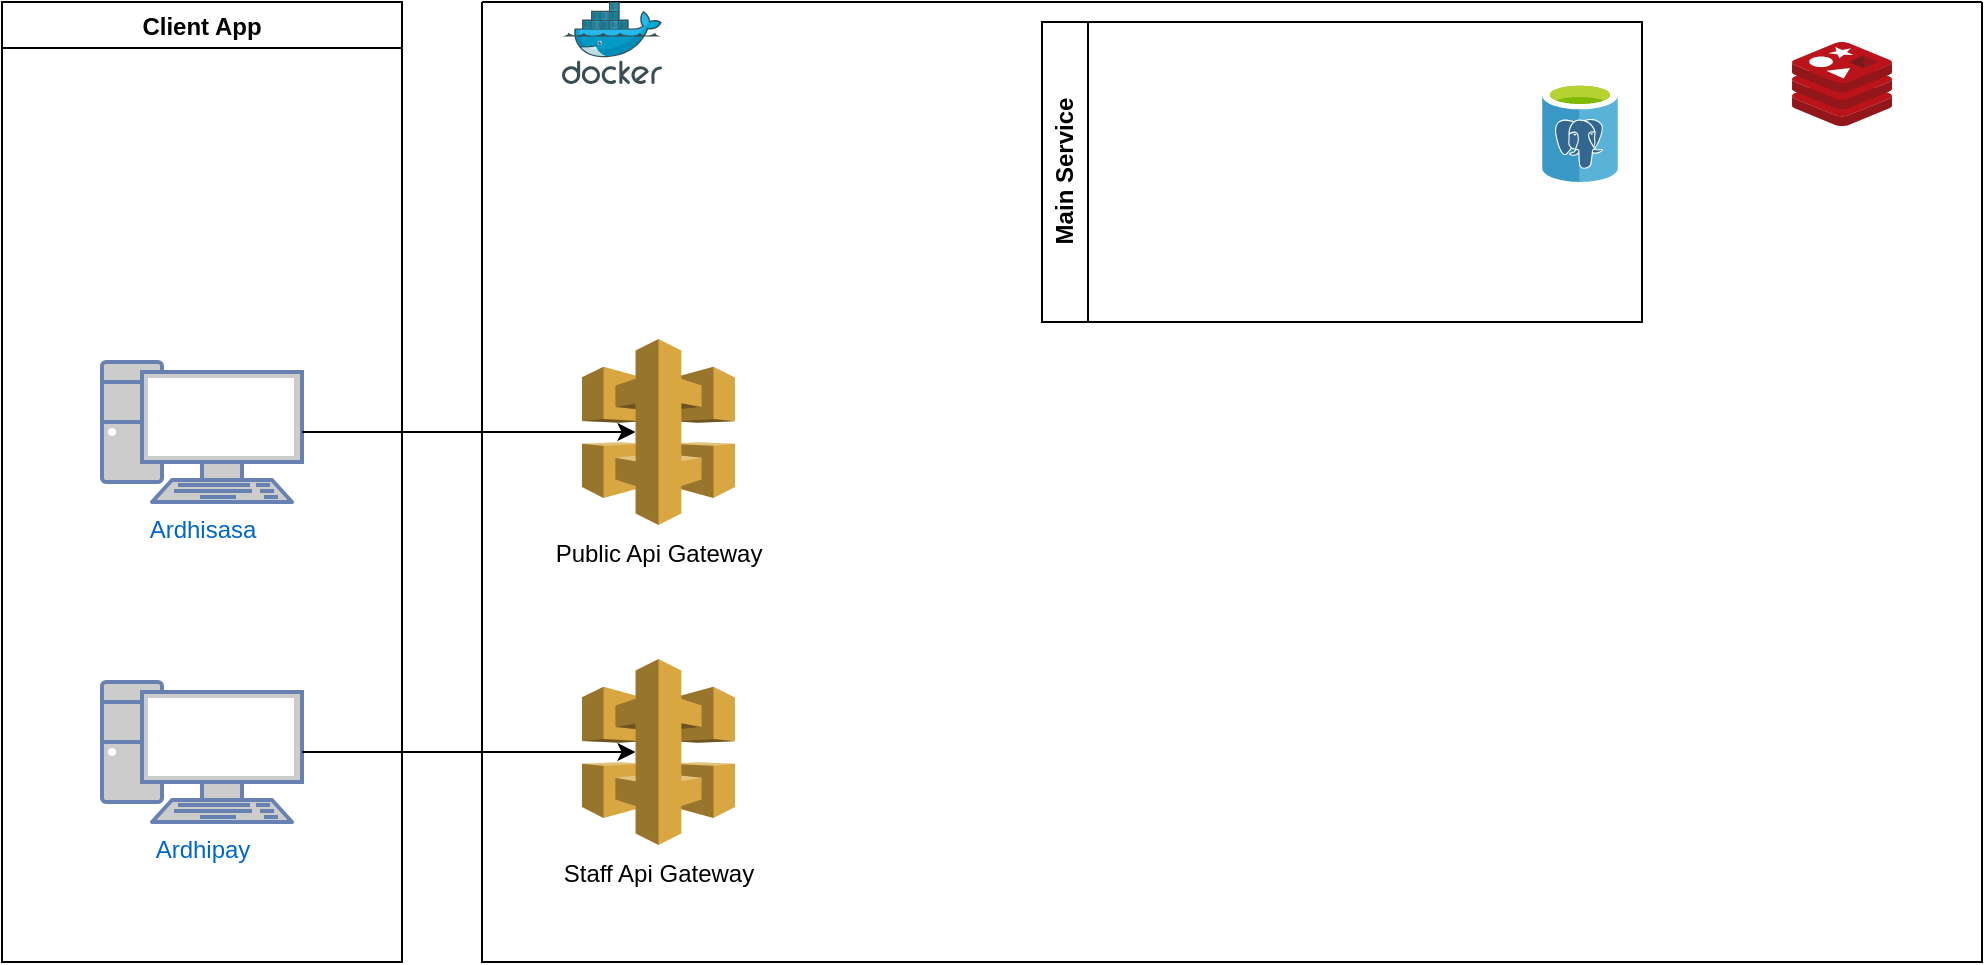 <mxfile version="23.1.5" type="github">
  <diagram name="Page-1" id="X-Ikt2yS38_xHKI1-joO">
    <mxGraphModel dx="1194" dy="640" grid="1" gridSize="10" guides="1" tooltips="1" connect="1" arrows="1" fold="1" page="1" pageScale="1" pageWidth="827" pageHeight="1169" math="0" shadow="0">
      <root>
        <mxCell id="0" />
        <mxCell id="1" parent="0" />
        <mxCell id="FhZttKuwCezYCY0k29h0-20" value="" style="swimlane;startSize=0;" vertex="1" parent="1">
          <mxGeometry x="280" y="40" width="750" height="480" as="geometry" />
        </mxCell>
        <mxCell id="FhZttKuwCezYCY0k29h0-2" value="" style="image;sketch=0;aspect=fixed;html=1;points=[];align=center;fontSize=12;image=img/lib/mscae/Docker.svg;" vertex="1" parent="FhZttKuwCezYCY0k29h0-20">
          <mxGeometry x="40" width="50" height="41" as="geometry" />
        </mxCell>
        <mxCell id="FhZttKuwCezYCY0k29h0-1" value="" style="image;sketch=0;aspect=fixed;html=1;points=[];align=center;fontSize=12;image=img/lib/mscae/Cache_Redis_Product.svg;" vertex="1" parent="FhZttKuwCezYCY0k29h0-20">
          <mxGeometry x="655" y="20" width="50" height="42" as="geometry" />
        </mxCell>
        <mxCell id="FhZttKuwCezYCY0k29h0-26" value="Public Api Gateway" style="outlineConnect=0;dashed=0;verticalLabelPosition=bottom;verticalAlign=top;align=center;html=1;shape=mxgraph.aws3.api_gateway;fillColor=#D9A741;gradientColor=none;" vertex="1" parent="FhZttKuwCezYCY0k29h0-20">
          <mxGeometry x="50" y="168.5" width="76.5" height="93" as="geometry" />
        </mxCell>
        <mxCell id="FhZttKuwCezYCY0k29h0-29" value="Main Service" style="swimlane;horizontal=0;whiteSpace=wrap;html=1;" vertex="1" parent="FhZttKuwCezYCY0k29h0-20">
          <mxGeometry x="280" y="10" width="300" height="150" as="geometry" />
        </mxCell>
        <mxCell id="FhZttKuwCezYCY0k29h0-4" value="" style="image;sketch=0;aspect=fixed;html=1;points=[];align=center;fontSize=12;image=img/lib/mscae/Azure_Database_for_PostgreSQL_servers.svg;" vertex="1" parent="FhZttKuwCezYCY0k29h0-29">
          <mxGeometry x="250" y="30" width="38" height="50" as="geometry" />
        </mxCell>
        <mxCell id="FhZttKuwCezYCY0k29h0-31" value="Staff Api Gateway" style="outlineConnect=0;dashed=0;verticalLabelPosition=bottom;verticalAlign=top;align=center;html=1;shape=mxgraph.aws3.api_gateway;fillColor=#D9A741;gradientColor=none;" vertex="1" parent="FhZttKuwCezYCY0k29h0-20">
          <mxGeometry x="50" y="328.5" width="76.5" height="93" as="geometry" />
        </mxCell>
        <mxCell id="FhZttKuwCezYCY0k29h0-25" value="Client App" style="swimlane;" vertex="1" parent="1">
          <mxGeometry x="40" y="40" width="200" height="480" as="geometry" />
        </mxCell>
        <mxCell id="FhZttKuwCezYCY0k29h0-10" value="Ardhisasa" style="fontColor=#0066CC;verticalAlign=top;verticalLabelPosition=bottom;labelPosition=center;align=center;html=1;outlineConnect=0;fillColor=#CCCCCC;strokeColor=#6881B3;gradientColor=none;gradientDirection=north;strokeWidth=2;shape=mxgraph.networks.pc;" vertex="1" parent="FhZttKuwCezYCY0k29h0-25">
          <mxGeometry x="50" y="180" width="100" height="70" as="geometry" />
        </mxCell>
        <mxCell id="FhZttKuwCezYCY0k29h0-30" value="Ardhipay" style="fontColor=#0066CC;verticalAlign=top;verticalLabelPosition=bottom;labelPosition=center;align=center;html=1;outlineConnect=0;fillColor=#CCCCCC;strokeColor=#6881B3;gradientColor=none;gradientDirection=north;strokeWidth=2;shape=mxgraph.networks.pc;" vertex="1" parent="FhZttKuwCezYCY0k29h0-25">
          <mxGeometry x="50" y="340" width="100" height="70" as="geometry" />
        </mxCell>
        <mxCell id="FhZttKuwCezYCY0k29h0-33" style="edgeStyle=orthogonalEdgeStyle;rounded=0;orthogonalLoop=1;jettySize=auto;html=1;entryX=0.35;entryY=0.5;entryDx=0;entryDy=0;entryPerimeter=0;" edge="1" parent="1" source="FhZttKuwCezYCY0k29h0-10" target="FhZttKuwCezYCY0k29h0-26">
          <mxGeometry relative="1" as="geometry" />
        </mxCell>
        <mxCell id="FhZttKuwCezYCY0k29h0-34" style="edgeStyle=orthogonalEdgeStyle;rounded=0;orthogonalLoop=1;jettySize=auto;html=1;entryX=0.35;entryY=0.5;entryDx=0;entryDy=0;entryPerimeter=0;" edge="1" parent="1" source="FhZttKuwCezYCY0k29h0-30" target="FhZttKuwCezYCY0k29h0-31">
          <mxGeometry relative="1" as="geometry" />
        </mxCell>
      </root>
    </mxGraphModel>
  </diagram>
</mxfile>

